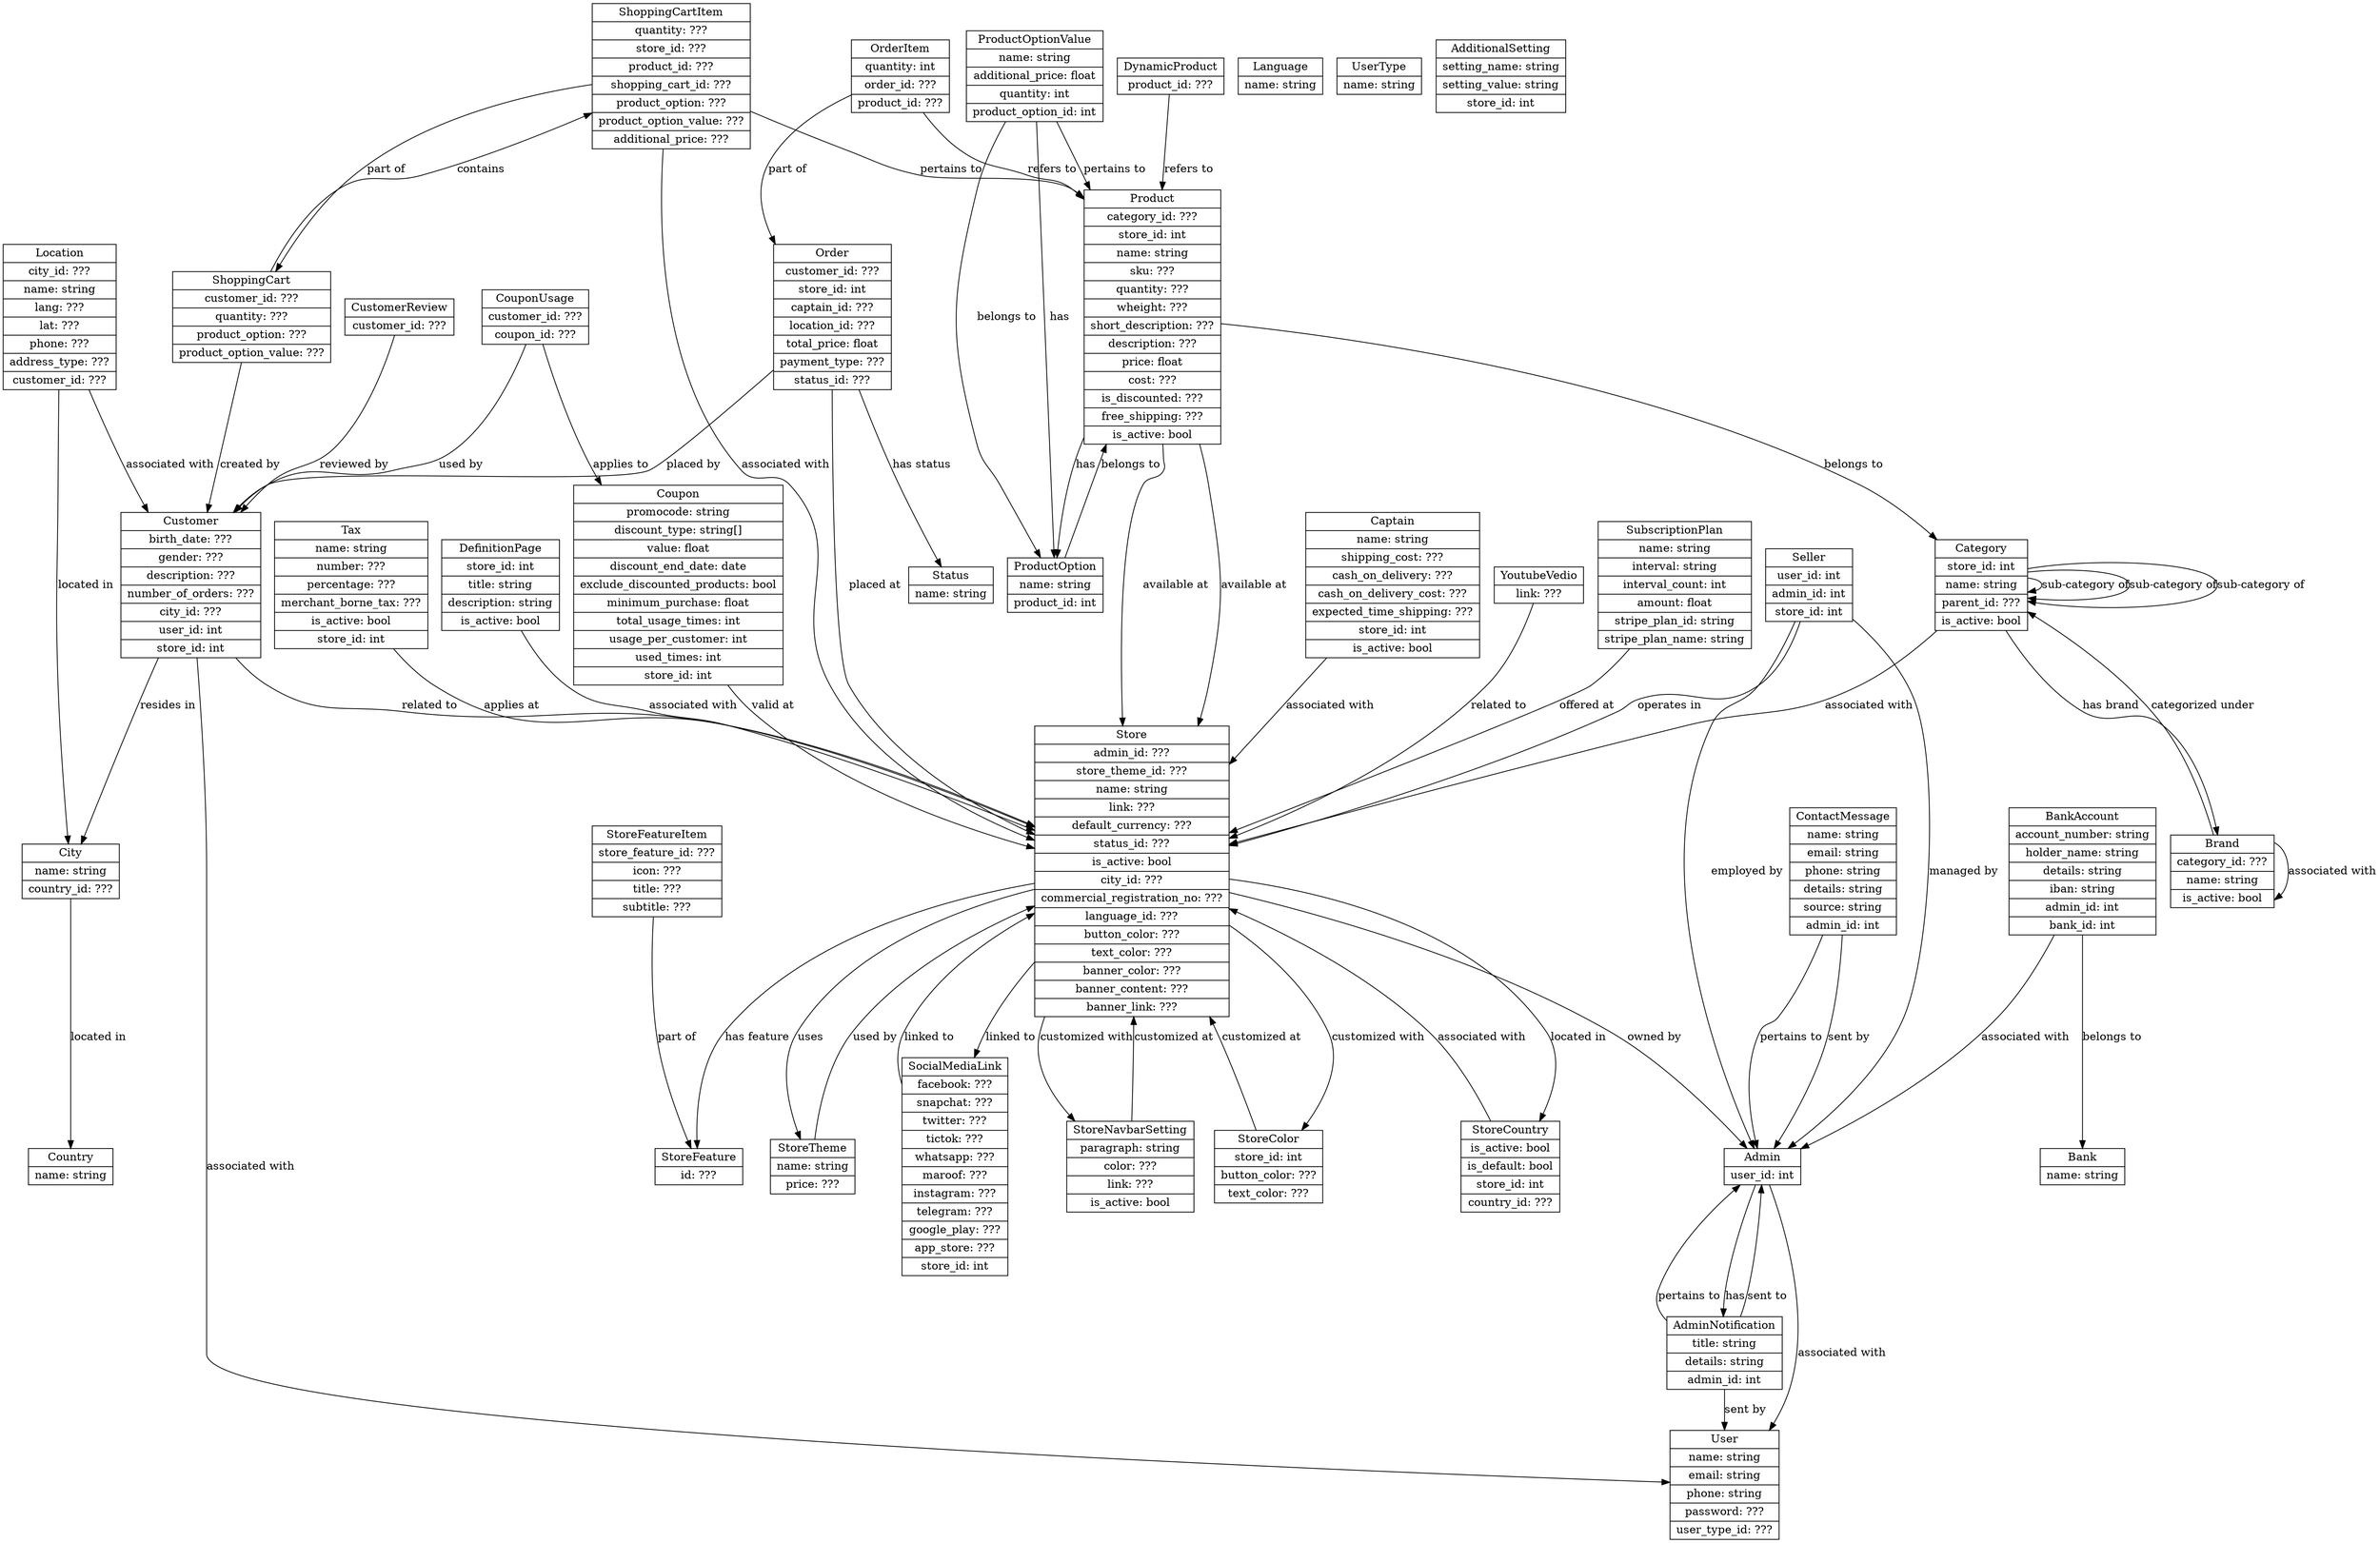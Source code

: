 digraph UML_Class_Diagram {
    node [shape = record;];
    
    // Admin
    Admin [label = "{Admin|user_id: int}";];
    
    // AdminNotification
    AdminNotification [label = "{AdminNotification|title: string|details: string|admin_id: int}";];
    
    // Bank
    Bank [label = "{Bank|name: string}";];
    
    // BankAccount
    BankAccount [label = "{BankAccount|account_number: string|holder_name: string|details: string|iban: string|admin_id: int|bank_id: int}";];
    
    // ContactMessage
    ContactMessage [label = "{ContactMessage|name: string|email: string|phone: string|details: string|source: string|admin_id: int}";];
    
    // Coupon
    Coupon [label = "{Coupon|promocode: string|discount_type: string[]|value: float|discount_end_date: date|exclude_discounted_products: bool|minimum_purchase: float|total_usage_times: int|usage_per_customer: int|used_times: int|store_id: int}";];
    
    // DefinitionPage
    DefinitionPage [label = "{DefinitionPage|store_id: int|title: string|description: string|is_active: bool}";];
    
    // Language
    Language [label = "{Language|name: string}";];
    
    // ProductOption
    ProductOption [label = "{ProductOption|name: string|product_id: int}";];
    
    // ProductOptionValue
    ProductOptionValue [label = "{ProductOptionValue|name: string|additional_price: float|quantity: int|product_option_id: int}";];
    
    // Seller
    Seller [label = "{Seller|user_id: int|admin_id: int|store_id: int}";];
    
    // Status
    Status [label = "{Status|name: string}";];
    
    // SubscriptionPlan
    SubscriptionPlan [label = "{SubscriptionPlan|name: string|interval: string|interval_count: int|amount: float|stripe_plan_id: string|stripe_plan_name: string}";];
    
    // Tax
    Tax [label = "{Tax|name: string|number: ???|percentage: ???|merchant_borne_tax: ???|is_active: bool|store_id: int}";];
    
    // Customer
    Customer [label = "{Customer|birth_date: ???|gender: ???|description: ???|number_of_orders: ???|city_id: ???|user_id: int|store_id: int}";];
    
    // CouponUsage
    CouponUsage [label = "{CouponUsage|customer_id: ???|coupon_id: ???}";];
    
    // Order
    Order [label = "{Order|customer_id: ???|store_id: int|captain_id: ???|location_id: ???|total_price: float|payment_type: ???|status_id: ???}";];
    
    // OrderItem
    OrderItem [label = "{OrderItem|quantity: int|order_id: ???|product_id: ???}";];
    
    // ShoppingCart
    ShoppingCart [label = "{ShoppingCart|customer_id: ???|quantity: ???|product_option: ???|product_option_value: ???}";];
    
    // ShoppingCartItem
    ShoppingCartItem [label = "{ShoppingCartItem|quantity: ???|store_id: ???|product_id: ???|shopping_cart_id: ???|product_option: ???|product_option_value: ???|additional_price: ???}";];
    
    // Captain
    Captain [label = "{Captain|name: string|shipping_cost: ???|cash_on_delivery: ???|cash_on_delivery_cost: ???|expected_time_shipping: ???|store_id: int|is_active: bool}";];
    
    // City
    City [label = "{City|name: string|country_id: ???}";];
    
    // Country
    Country [label = "{Country|name: string}";];
    
    // UserType
    UserType [label = "{UserType|name: string}";];
    
    // User
    User [label = "{User|name: string|email: string|phone: string|password: ???|user_type_id: ???}";];
    
    // Location
    Location [label = "{Location|city_id: ???|name: string|lang: ???|lat: ???|phone: ???|address_type: ???|customer_id: ???}";];
    
    // AdditionalSetting
    AdditionalSetting [label = "{AdditionalSetting|setting_name: string|setting_value: string|store_id: int}";];
    
    // Brand
    Brand [label = "{Brand|category_id: ???|name: string|is_active: bool}";];
    
    // Category
    Category [label = "{Category|store_id: int|name: string|parent_id: ???|is_active: bool}";];
    
    // CustomerReview
    CustomerReview [label = "{CustomerReview|customer_id: ???}";];
    
    // DynamicProduct
    DynamicProduct [label = "{DynamicProduct|product_id: ???}";];
    
    // Product
    Product [label = "{Product|category_id: ???|store_id: int|name: string|sku: ???|quantity: ???|wheight: ???|short_description: ???|description: ???|price: float|cost: ???|is_discounted: ???|free_shipping: ???|is_active: bool}";];
    
    // SocialMediaLink
    SocialMediaLink [label = "{SocialMediaLink|facebook: ???|snapchat: ???|twitter: ???|tictok: ???|whatsapp: ???|maroof: ???|instagram: ???|telegram: ???|google_play: ???|app_store: ???|store_id: int}";];
    
    // Store
    Store [label = "{Store|admin_id: ???|store_theme_id: ???|name: string|link: ???|default_currency: ???|status_id: ???|is_active: bool|city_id: ???|commercial_registration_no: ???|language_id: ???|button_color: ???|text_color: ???|banner_color: ???|banner_content: ???|banner_link: ???}";];
    
    // StoreColor
    StoreColor [label = "{StoreColor|store_id: int|button_color: ???|text_color: ???}";];
    
    // StoreCountry
    StoreCountry [label = "{StoreCountry|is_active: bool|is_default: bool|store_id: int|country_id: ???}";];
    
    // StoreFeature
    StoreFeature [label = "{StoreFeature|id: ???}";];
    
    // StoreFeatureItem
    StoreFeatureItem [label = "{StoreFeatureItem|store_feature_id: ???|icon: ???|title: ???|subtitle: ???}";];
    
    // StoreNavbarSetting
    StoreNavbarSetting [label = "{StoreNavbarSetting|paragraph: string|color: ???|link: ???|is_active: bool}";];
    
    // StoreTheme
    StoreTheme [label = "{StoreTheme|name: string|price: ???}";];
    
    // YoutubeVedio
    YoutubeVedio [label = "{YoutubeVedio|link: ???}";];
    
    
    // Relationships
    Admin -> AdminNotification [label = "has";];
    Admin -> User [label = "associated with";];
    AdminNotification -> Admin [label = "sent to";];
    AdminNotification -> User [label = "sent by";];
    AdminNotification -> Admin [label = "pertains to";];
    BankAccount -> Bank [label = "belongs to";];
    BankAccount -> Admin [label = "associated with";];
    ContactMessage -> Admin [label = "sent by";];
    ContactMessage -> Admin [label = "pertains to";];
    Coupon -> Store [label = "valid at";];
    DefinitionPage -> Store [label = "associated with";];
    ProductOption -> Product [label = "belongs to";];
    ProductOptionValue -> ProductOption [label = "has";];
    ProductOptionValue -> Product [label = "pertains to";];
    Seller -> Admin [label = "managed by";];
    Seller -> Admin [label = "employed by";];
    Seller -> Store [label = "operates in";];
    SubscriptionPlan -> Store [label = "offered at";];
    Tax -> Store [label = "applies at";];
    Customer -> City [label = "resides in";];
    Customer -> User [label = "associated with";];
    Customer -> Store [label = "related to";];
    CouponUsage -> Customer [label = "used by";];
    CouponUsage -> Coupon [label = "applies to";];
    Order -> Customer [label = "placed by";];
    Order -> Store [label = "placed at";];
    Order -> Status [label = "has status";];
    OrderItem -> Order [label = "part of";];
    OrderItem -> Product [label = "refers to";];
    ShoppingCart -> Customer [label = "created by";];
    ShoppingCart -> ShoppingCartItem [label = "contains";];
    ShoppingCartItem -> Store [label = "associated with";];
    ShoppingCartItem -> Product [label = "pertains to";];
    ShoppingCartItem -> ShoppingCart [label = "part of";];
    Captain -> Store [label = "associated with";];
    City -> Country [label = "located in";];
    Location -> City [label = "located in";];
    Location -> Customer [label = "associated with";];
    Brand -> Category [label = "categorized under";];
    Brand -> Brand [label = "associated with";];
    Category -> Store [label = "associated with";];
    Category -> Category [label = "sub-category of";];
    Category -> Brand [label = "has brand";];
    Category -> Category [label = "sub-category of";];
    Category -> Category [label = "sub-category of";];
    CustomerReview -> Customer [label = "reviewed by";];
    DynamicProduct -> Product [label = "refers to";];
    Product -> Category [label = "belongs to";];
    Product -> Store [label = "available at";];
    Product -> ProductOption [label = "has";];
    Product -> Store [label = "available at";];
    ProductOptionValue -> ProductOption [label = "belongs to";];
    SocialMediaLink -> Store [label = "linked to";];
    Store -> Admin [label = "owned by";];
    Store -> StoreTheme [label = "uses";];
    Store -> StoreColor [label = "customized with";];
    Store -> StoreCountry [label = "located in";];
    Store -> StoreFeature [label = "has feature";];
    Store -> StoreNavbarSetting [label = "customized with";];
    Store -> SocialMediaLink [label = "linked to";];
    StoreColor -> Store [label = "customized at";];
    StoreCountry -> Store [label = "associated with";];
    StoreFeatureItem -> StoreFeature [label = "part of";];
    StoreNavbarSetting -> Store [label = "customized at";];
    StoreTheme -> Store [label = "used by";];
    YoutubeVedio -> Store [label = "related to";];
}